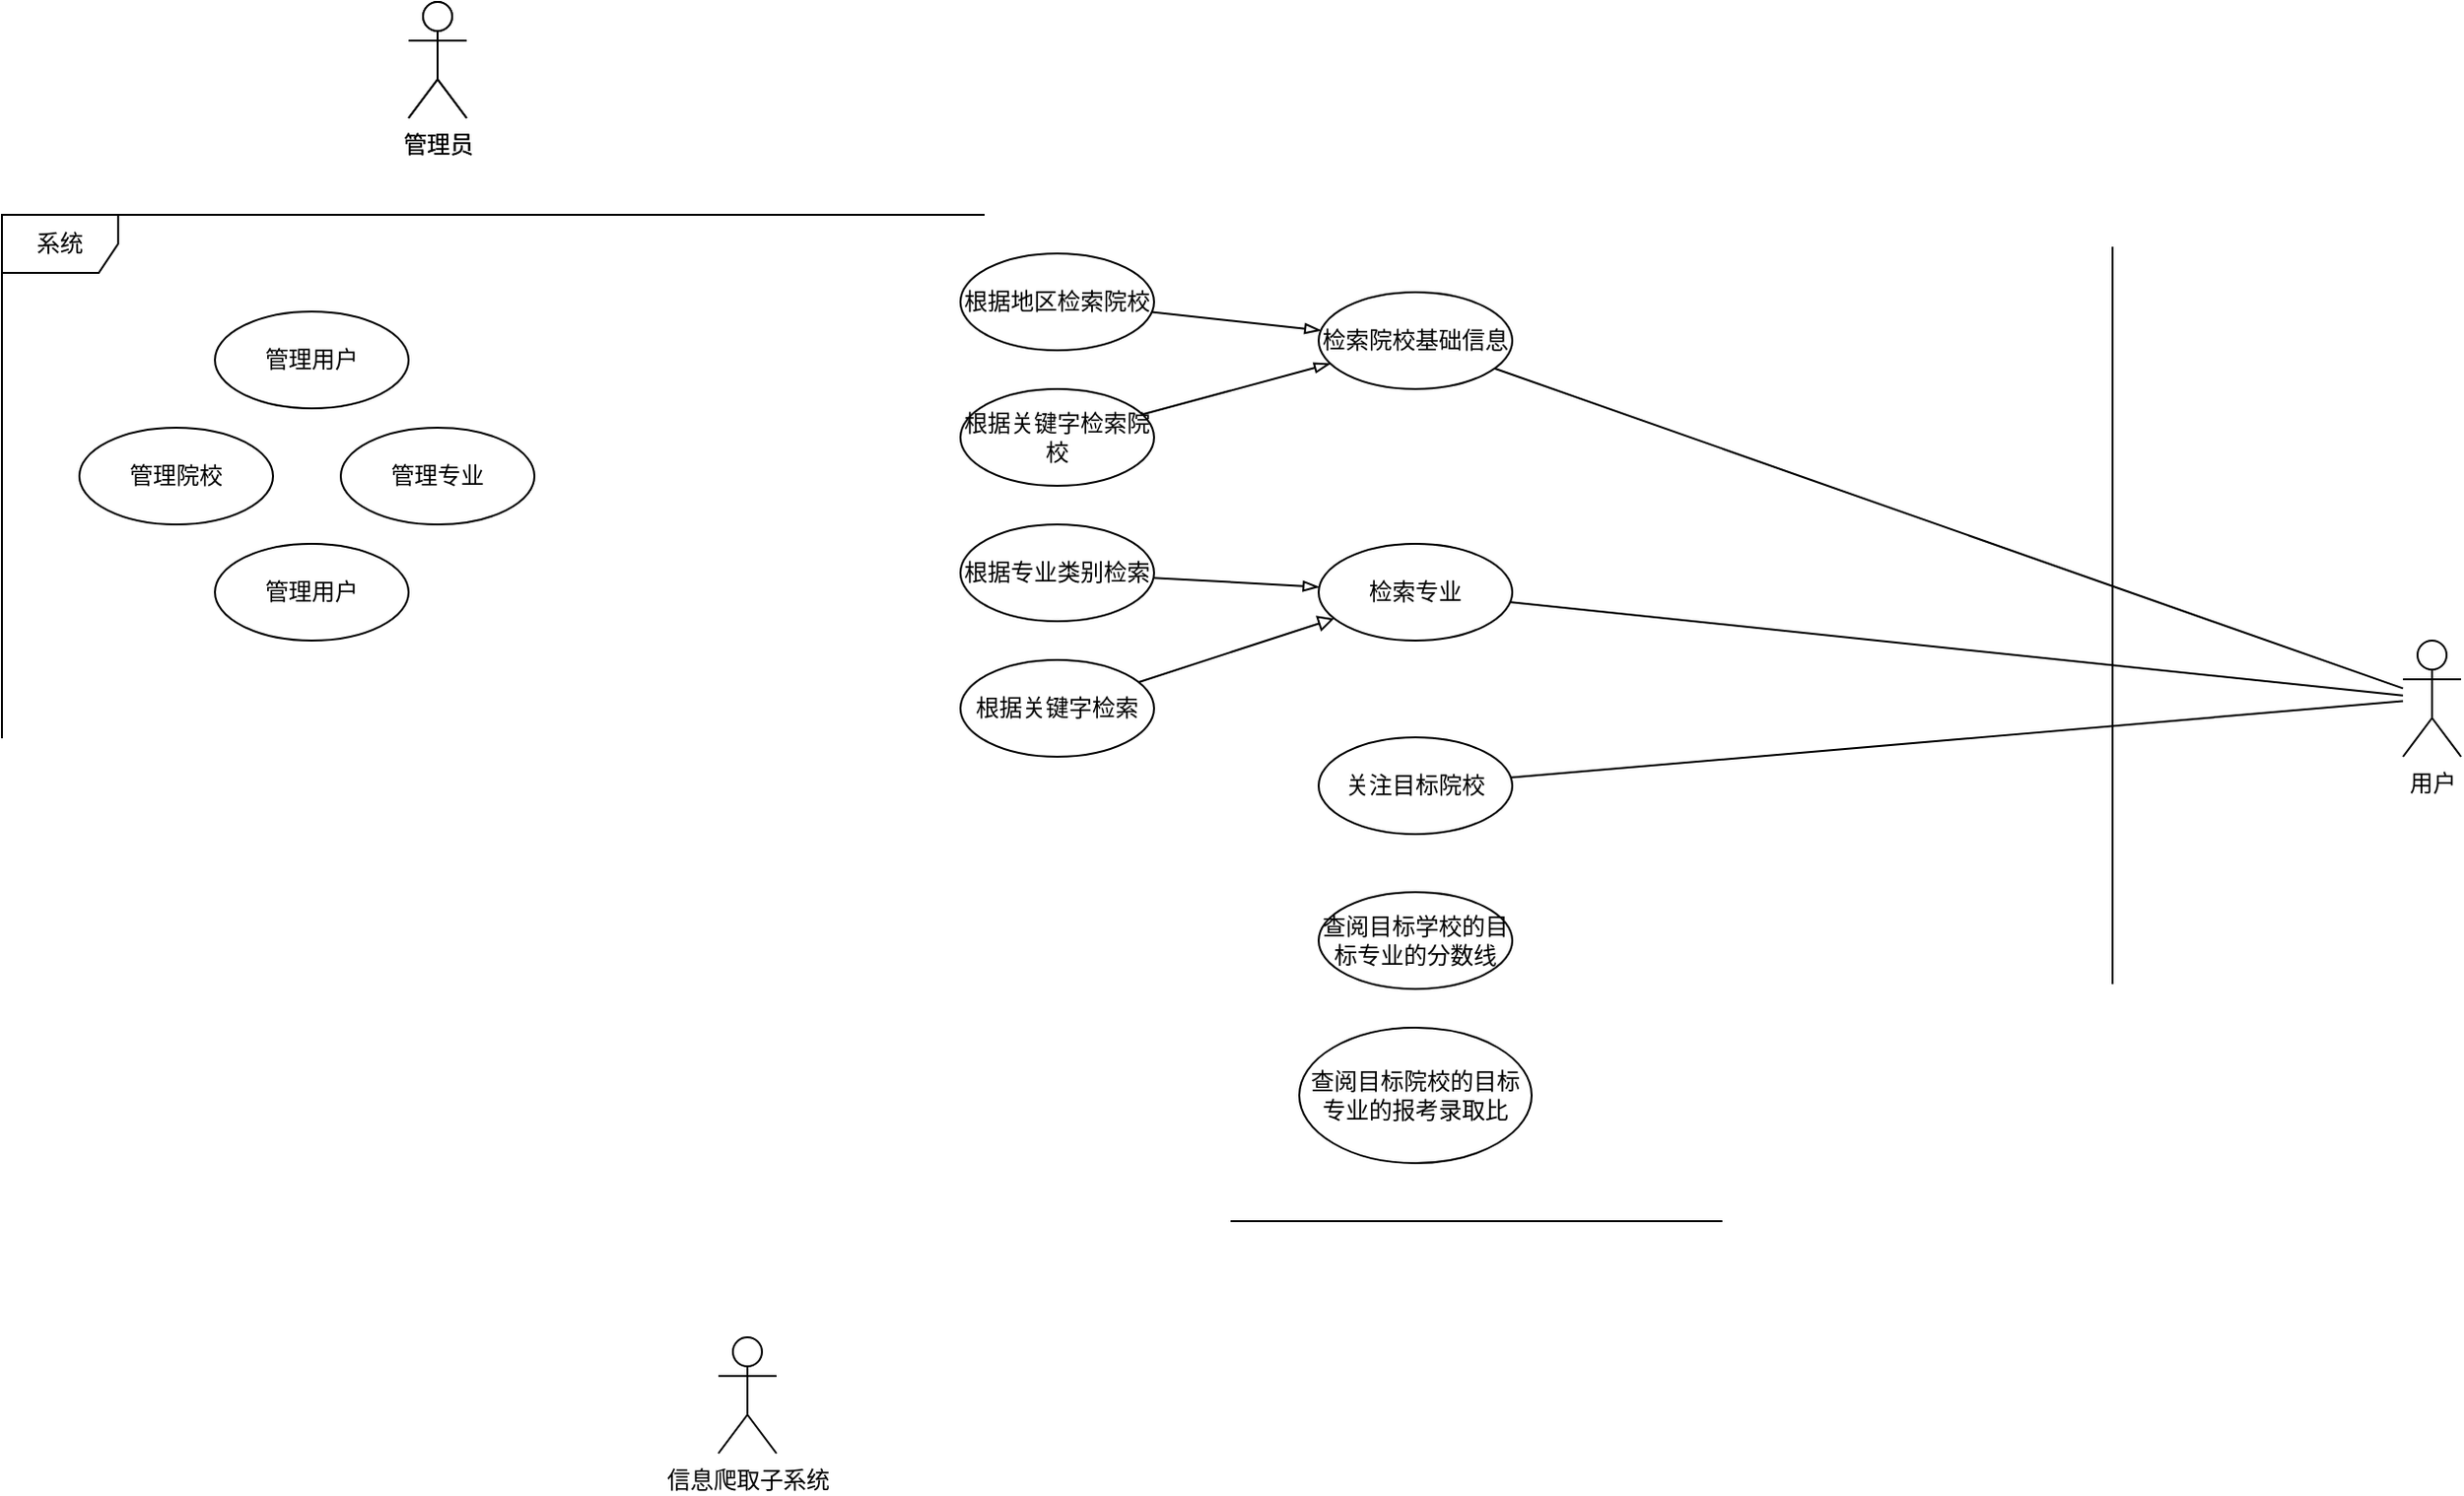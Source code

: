 <mxfile version="14.5.1" type="device"><diagram id="C5RBs43oDa-KdzZeNtuy" name="Page-1"><mxGraphModel dx="1024" dy="592" grid="1" gridSize="10" guides="1" tooltips="1" connect="1" arrows="1" fold="1" page="1" pageScale="1" pageWidth="3300" pageHeight="4681" math="0" shadow="0"><root><mxCell id="WIyWlLk6GJQsqaUBKTNV-0"/><mxCell id="WIyWlLk6GJQsqaUBKTNV-1" parent="WIyWlLk6GJQsqaUBKTNV-0"/><mxCell id="d5Mwtt_gdrGhAER3b7O0-0" value="系统" style="shape=umlFrame;whiteSpace=wrap;html=1;" parent="WIyWlLk6GJQsqaUBKTNV-1" vertex="1"><mxGeometry x="450" y="290" width="1090" height="520" as="geometry"/></mxCell><mxCell id="d5Mwtt_gdrGhAER3b7O0-6" style="rounded=0;orthogonalLoop=1;jettySize=auto;html=1;endArrow=none;endFill=0;" parent="WIyWlLk6GJQsqaUBKTNV-1" source="d5Mwtt_gdrGhAER3b7O0-1" target="d5Mwtt_gdrGhAER3b7O0-4" edge="1"><mxGeometry relative="1" as="geometry"/></mxCell><mxCell id="d5Mwtt_gdrGhAER3b7O0-11" style="edgeStyle=none;rounded=0;orthogonalLoop=1;jettySize=auto;html=1;endArrow=none;endFill=0;" parent="WIyWlLk6GJQsqaUBKTNV-1" source="d5Mwtt_gdrGhAER3b7O0-1" target="d5Mwtt_gdrGhAER3b7O0-7" edge="1"><mxGeometry relative="1" as="geometry"/></mxCell><mxCell id="d5Mwtt_gdrGhAER3b7O0-17" style="edgeStyle=none;rounded=0;orthogonalLoop=1;jettySize=auto;html=1;endArrow=none;endFill=0;" parent="WIyWlLk6GJQsqaUBKTNV-1" source="d5Mwtt_gdrGhAER3b7O0-1" target="d5Mwtt_gdrGhAER3b7O0-12" edge="1"><mxGeometry relative="1" as="geometry"/></mxCell><mxCell id="d5Mwtt_gdrGhAER3b7O0-1" value="用户" style="shape=umlActor;verticalLabelPosition=bottom;verticalAlign=top;html=1;" parent="WIyWlLk6GJQsqaUBKTNV-1" vertex="1"><mxGeometry x="1690" y="510" width="30" height="60" as="geometry"/></mxCell><mxCell id="d5Mwtt_gdrGhAER3b7O0-2" value="管理员" style="shape=umlActor;verticalLabelPosition=bottom;verticalAlign=top;html=1;" parent="WIyWlLk6GJQsqaUBKTNV-1" vertex="1"><mxGeometry x="660" y="180" width="30" height="60" as="geometry"/></mxCell><mxCell id="d5Mwtt_gdrGhAER3b7O0-8" style="edgeStyle=none;rounded=0;orthogonalLoop=1;jettySize=auto;html=1;endArrow=blockThin;endFill=0;" parent="WIyWlLk6GJQsqaUBKTNV-1" source="d5Mwtt_gdrGhAER3b7O0-3" target="d5Mwtt_gdrGhAER3b7O0-7" edge="1"><mxGeometry relative="1" as="geometry"/></mxCell><mxCell id="d5Mwtt_gdrGhAER3b7O0-3" value="根据地区检索院校" style="ellipse;whiteSpace=wrap;html=1;" parent="WIyWlLk6GJQsqaUBKTNV-1" vertex="1"><mxGeometry x="945" y="310" width="100" height="50" as="geometry"/></mxCell><mxCell id="d5Mwtt_gdrGhAER3b7O0-4" value="关注目标院校" style="ellipse;whiteSpace=wrap;html=1;" parent="WIyWlLk6GJQsqaUBKTNV-1" vertex="1"><mxGeometry x="1130" y="560" width="100" height="50" as="geometry"/></mxCell><mxCell id="d5Mwtt_gdrGhAER3b7O0-7" value="检索院校基础信息" style="ellipse;whiteSpace=wrap;html=1;" parent="WIyWlLk6GJQsqaUBKTNV-1" vertex="1"><mxGeometry x="1130" y="330" width="100" height="50" as="geometry"/></mxCell><mxCell id="d5Mwtt_gdrGhAER3b7O0-10" style="edgeStyle=none;rounded=0;orthogonalLoop=1;jettySize=auto;html=1;endArrow=blockThin;endFill=0;" parent="WIyWlLk6GJQsqaUBKTNV-1" source="d5Mwtt_gdrGhAER3b7O0-9" target="d5Mwtt_gdrGhAER3b7O0-7" edge="1"><mxGeometry relative="1" as="geometry"/></mxCell><mxCell id="d5Mwtt_gdrGhAER3b7O0-9" value="根据关键字检索院校" style="ellipse;whiteSpace=wrap;html=1;" parent="WIyWlLk6GJQsqaUBKTNV-1" vertex="1"><mxGeometry x="945" y="380" width="100" height="50" as="geometry"/></mxCell><mxCell id="d5Mwtt_gdrGhAER3b7O0-12" value="检索专业" style="ellipse;whiteSpace=wrap;html=1;" parent="WIyWlLk6GJQsqaUBKTNV-1" vertex="1"><mxGeometry x="1130" y="460" width="100" height="50" as="geometry"/></mxCell><mxCell id="d5Mwtt_gdrGhAER3b7O0-13" value="根据专业类别检索" style="ellipse;whiteSpace=wrap;html=1;" parent="WIyWlLk6GJQsqaUBKTNV-1" vertex="1"><mxGeometry x="945" y="450" width="100" height="50" as="geometry"/></mxCell><mxCell id="d5Mwtt_gdrGhAER3b7O0-14" style="edgeStyle=none;rounded=0;orthogonalLoop=1;jettySize=auto;html=1;endArrow=blockThin;endFill=0;" parent="WIyWlLk6GJQsqaUBKTNV-1" source="d5Mwtt_gdrGhAER3b7O0-13" target="d5Mwtt_gdrGhAER3b7O0-12" edge="1"><mxGeometry relative="1" as="geometry"><mxPoint x="996.008" y="405.211" as="sourcePoint"/><mxPoint x="1044.043" y="394.848" as="targetPoint"/></mxGeometry></mxCell><mxCell id="d5Mwtt_gdrGhAER3b7O0-16" style="edgeStyle=none;rounded=0;orthogonalLoop=1;jettySize=auto;html=1;endArrow=block;endFill=0;" parent="WIyWlLk6GJQsqaUBKTNV-1" source="d5Mwtt_gdrGhAER3b7O0-15" target="d5Mwtt_gdrGhAER3b7O0-12" edge="1"><mxGeometry relative="1" as="geometry"/></mxCell><mxCell id="d5Mwtt_gdrGhAER3b7O0-15" value="根据关键字检索" style="ellipse;whiteSpace=wrap;html=1;" parent="WIyWlLk6GJQsqaUBKTNV-1" vertex="1"><mxGeometry x="945" y="520" width="100" height="50" as="geometry"/></mxCell><mxCell id="zcC2i2dMmzR_xsbJgVxg-0" value="查阅目标院校的目标专业的报考录取比" style="ellipse;whiteSpace=wrap;html=1;" vertex="1" parent="WIyWlLk6GJQsqaUBKTNV-1"><mxGeometry x="1120" y="710" width="120" height="70" as="geometry"/></mxCell><mxCell id="zcC2i2dMmzR_xsbJgVxg-1" value="查阅目标学校的目标专业的分数线" style="ellipse;whiteSpace=wrap;html=1;" vertex="1" parent="WIyWlLk6GJQsqaUBKTNV-1"><mxGeometry x="1130" y="640" width="100" height="50" as="geometry"/></mxCell><mxCell id="zcC2i2dMmzR_xsbJgVxg-2" value="信息爬取子系统" style="shape=umlActor;verticalLabelPosition=bottom;verticalAlign=top;html=1;" vertex="1" parent="WIyWlLk6GJQsqaUBKTNV-1"><mxGeometry x="820" y="870" width="30" height="60" as="geometry"/></mxCell><mxCell id="zcC2i2dMmzR_xsbJgVxg-3" value="管理员" style="shape=umlActor;verticalLabelPosition=bottom;verticalAlign=top;html=1;" vertex="1" parent="WIyWlLk6GJQsqaUBKTNV-1"><mxGeometry x="660" y="180" width="30" height="60" as="geometry"/></mxCell><mxCell id="zcC2i2dMmzR_xsbJgVxg-5" value="管理院校" style="ellipse;whiteSpace=wrap;html=1;" vertex="1" parent="WIyWlLk6GJQsqaUBKTNV-1"><mxGeometry x="490" y="400" width="100" height="50" as="geometry"/></mxCell><mxCell id="zcC2i2dMmzR_xsbJgVxg-6" value="管理专业" style="ellipse;whiteSpace=wrap;html=1;" vertex="1" parent="WIyWlLk6GJQsqaUBKTNV-1"><mxGeometry x="625" y="400" width="100" height="50" as="geometry"/></mxCell><mxCell id="zcC2i2dMmzR_xsbJgVxg-7" value="管理用户" style="ellipse;whiteSpace=wrap;html=1;" vertex="1" parent="WIyWlLk6GJQsqaUBKTNV-1"><mxGeometry x="560" y="460" width="100" height="50" as="geometry"/></mxCell><mxCell id="zcC2i2dMmzR_xsbJgVxg-8" value="管理用户" style="ellipse;whiteSpace=wrap;html=1;" vertex="1" parent="WIyWlLk6GJQsqaUBKTNV-1"><mxGeometry x="560" y="340" width="100" height="50" as="geometry"/></mxCell></root></mxGraphModel></diagram></mxfile>